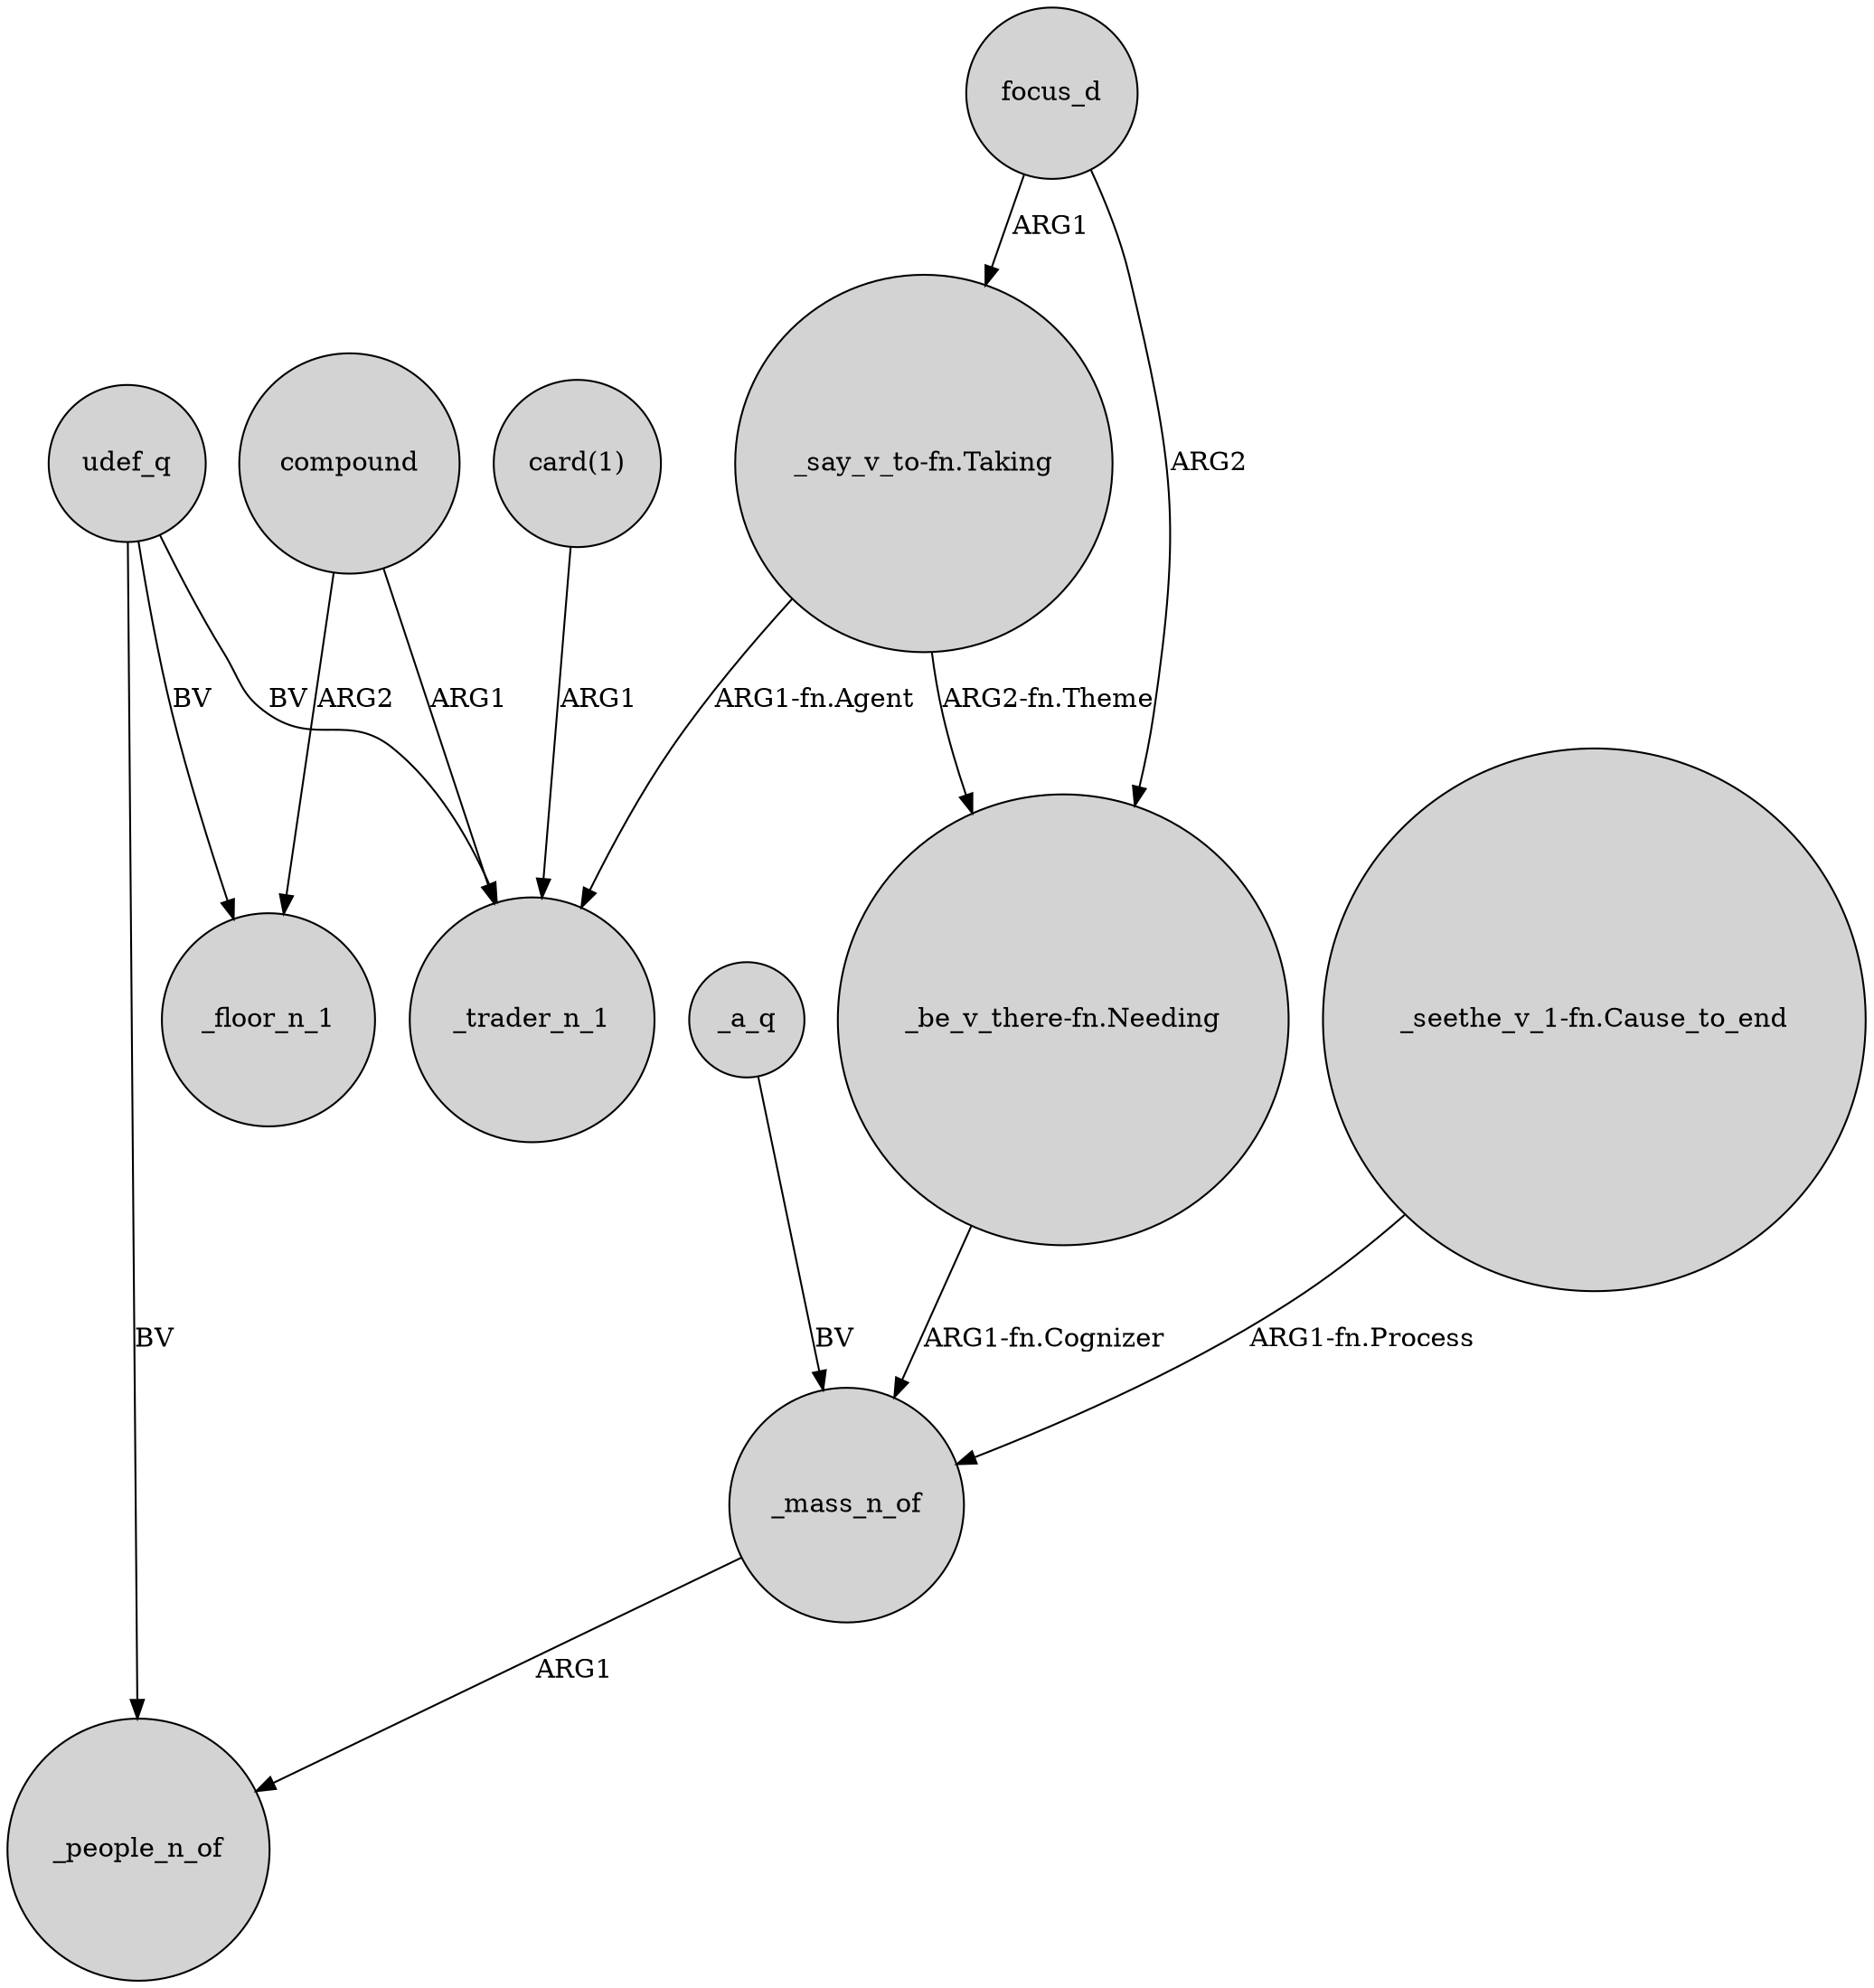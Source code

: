 digraph {
	node [shape=circle style=filled]
	udef_q -> _people_n_of [label=BV]
	_a_q -> _mass_n_of [label=BV]
	"_be_v_there-fn.Needing" -> _mass_n_of [label="ARG1-fn.Cognizer"]
	"card(1)" -> _trader_n_1 [label=ARG1]
	"_seethe_v_1-fn.Cause_to_end" -> _mass_n_of [label="ARG1-fn.Process"]
	_mass_n_of -> _people_n_of [label=ARG1]
	"_say_v_to-fn.Taking" -> "_be_v_there-fn.Needing" [label="ARG2-fn.Theme"]
	focus_d -> "_say_v_to-fn.Taking" [label=ARG1]
	"_say_v_to-fn.Taking" -> _trader_n_1 [label="ARG1-fn.Agent"]
	udef_q -> _floor_n_1 [label=BV]
	compound -> _trader_n_1 [label=ARG1]
	focus_d -> "_be_v_there-fn.Needing" [label=ARG2]
	compound -> _floor_n_1 [label=ARG2]
	udef_q -> _trader_n_1 [label=BV]
}
